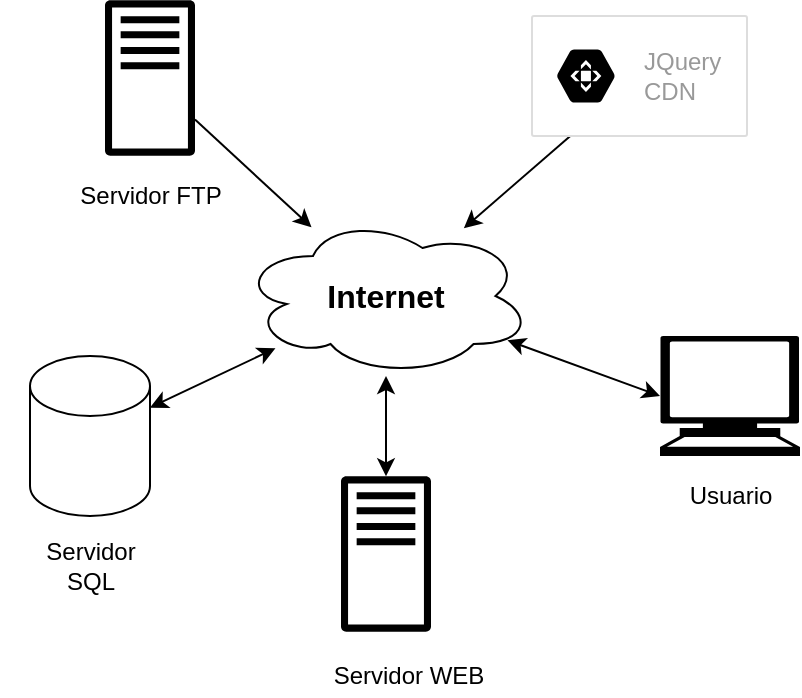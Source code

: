 <mxfile version="15.4.0" type="device"><diagram id="DvA5ZJ9h6oHZtFVFKKIs" name="Página-1"><mxGraphModel dx="1038" dy="599" grid="1" gridSize="10" guides="1" tooltips="1" connect="1" arrows="1" fold="1" page="1" pageScale="1" pageWidth="827" pageHeight="1169" math="0" shadow="0"><root><mxCell id="0"/><mxCell id="1" parent="0"/><mxCell id="2JKoHBBG7TgTAnXIF01I-17" style="rounded=0;orthogonalLoop=1;jettySize=auto;html=1;" edge="1" parent="1" source="2JKoHBBG7TgTAnXIF01I-4" target="2JKoHBBG7TgTAnXIF01I-1"><mxGeometry relative="1" as="geometry"/></mxCell><mxCell id="2JKoHBBG7TgTAnXIF01I-23" style="edgeStyle=none;rounded=0;orthogonalLoop=1;jettySize=auto;html=1;startArrow=classic;startFill=1;" edge="1" parent="1" source="2JKoHBBG7TgTAnXIF01I-1" target="2JKoHBBG7TgTAnXIF01I-5"><mxGeometry relative="1" as="geometry"><mxPoint x="399.3" y="296" as="sourcePoint"/></mxGeometry></mxCell><mxCell id="2JKoHBBG7TgTAnXIF01I-1" value="&lt;font style=&quot;font-size: 16px&quot;&gt;&lt;b&gt;Internet&lt;/b&gt;&lt;/font&gt;" style="ellipse;shape=cloud;whiteSpace=wrap;html=1;align=center;" vertex="1" parent="1"><mxGeometry x="330" y="220" width="146" height="80" as="geometry"/></mxCell><mxCell id="2JKoHBBG7TgTAnXIF01I-20" style="edgeStyle=none;rounded=0;orthogonalLoop=1;jettySize=auto;html=1;" edge="1" parent="1" source="2JKoHBBG7TgTAnXIF01I-7" target="2JKoHBBG7TgTAnXIF01I-1"><mxGeometry relative="1" as="geometry"/></mxCell><mxCell id="2JKoHBBG7TgTAnXIF01I-7" value="" style="strokeColor=#dddddd;shadow=0;strokeWidth=1;rounded=1;absoluteArcSize=1;arcSize=2;" vertex="1" parent="1"><mxGeometry x="476" y="120" width="107.5" height="60" as="geometry"/></mxCell><mxCell id="2JKoHBBG7TgTAnXIF01I-8" value="JQuery&lt;br&gt;CDN" style="sketch=0;dashed=0;connectable=0;html=1;fillColor=#000000;strokeColor=none;shape=mxgraph.gcp2.hexIcon;prIcon=cloud_cdn;part=1;labelPosition=right;verticalLabelPosition=middle;align=left;verticalAlign=middle;spacingLeft=5;fontColor=#999999;fontSize=12;" vertex="1" parent="2JKoHBBG7TgTAnXIF01I-7"><mxGeometry y="0.5" width="44" height="39" relative="1" as="geometry"><mxPoint x="5" y="-19.5" as="offset"/></mxGeometry></mxCell><mxCell id="2JKoHBBG7TgTAnXIF01I-12" value="" style="group" vertex="1" connectable="0" parent="1"><mxGeometry x="240" y="112" width="90" height="108" as="geometry"/></mxCell><mxCell id="2JKoHBBG7TgTAnXIF01I-4" value="" style="sketch=0;outlineConnect=0;fontColor=#232F3E;gradientColor=none;fillColor=#000000;strokeColor=none;dashed=0;verticalLabelPosition=bottom;verticalAlign=top;align=center;html=1;fontSize=12;fontStyle=0;aspect=fixed;pointerEvents=1;shape=mxgraph.aws4.traditional_server;" vertex="1" parent="2JKoHBBG7TgTAnXIF01I-12"><mxGeometry x="22.5" width="45" height="78" as="geometry"/></mxCell><mxCell id="2JKoHBBG7TgTAnXIF01I-6" value="Servidor FTP" style="text;html=1;align=center;verticalAlign=middle;resizable=0;points=[];autosize=1;strokeColor=none;fillColor=none;" vertex="1" parent="2JKoHBBG7TgTAnXIF01I-12"><mxGeometry y="88" width="90" height="20" as="geometry"/></mxCell><mxCell id="2JKoHBBG7TgTAnXIF01I-14" value="" style="group" vertex="1" connectable="0" parent="1"><mxGeometry x="369" y="350" width="90" height="110" as="geometry"/></mxCell><mxCell id="2JKoHBBG7TgTAnXIF01I-5" value="" style="sketch=0;outlineConnect=0;fontColor=#232F3E;gradientColor=none;fillColor=#000000;strokeColor=none;dashed=0;verticalLabelPosition=bottom;verticalAlign=top;align=center;html=1;fontSize=12;fontStyle=0;aspect=fixed;pointerEvents=1;shape=mxgraph.aws4.traditional_server;" vertex="1" parent="2JKoHBBG7TgTAnXIF01I-14"><mxGeometry x="11.5" width="45" height="78" as="geometry"/></mxCell><mxCell id="2JKoHBBG7TgTAnXIF01I-9" value="Servidor WEB" style="text;html=1;align=center;verticalAlign=middle;resizable=0;points=[];autosize=1;strokeColor=none;fillColor=none;" vertex="1" parent="2JKoHBBG7TgTAnXIF01I-14"><mxGeometry y="90" width="90" height="20" as="geometry"/></mxCell><mxCell id="2JKoHBBG7TgTAnXIF01I-15" value="" style="group" vertex="1" connectable="0" parent="1"><mxGeometry x="210" y="290" width="90" height="130" as="geometry"/></mxCell><mxCell id="2JKoHBBG7TgTAnXIF01I-2" value="" style="shape=cylinder3;whiteSpace=wrap;html=1;boundedLbl=1;backgroundOutline=1;size=15;" vertex="1" parent="2JKoHBBG7TgTAnXIF01I-15"><mxGeometry x="15" width="60" height="80" as="geometry"/></mxCell><mxCell id="2JKoHBBG7TgTAnXIF01I-10" value="Servidor&lt;br&gt;SQL" style="text;html=1;align=center;verticalAlign=middle;resizable=0;points=[];autosize=1;strokeColor=none;fillColor=none;" vertex="1" parent="2JKoHBBG7TgTAnXIF01I-15"><mxGeometry x="15" y="90" width="60" height="30" as="geometry"/></mxCell><mxCell id="2JKoHBBG7TgTAnXIF01I-18" value="" style="group" vertex="1" connectable="0" parent="1"><mxGeometry x="540" y="280" width="70" height="90" as="geometry"/></mxCell><mxCell id="2JKoHBBG7TgTAnXIF01I-3" value="" style="shape=mxgraph.signs.tech.computer;html=1;pointerEvents=1;fillColor=#000000;strokeColor=none;verticalLabelPosition=bottom;verticalAlign=top;align=center;" vertex="1" parent="2JKoHBBG7TgTAnXIF01I-18"><mxGeometry width="70" height="60" as="geometry"/></mxCell><mxCell id="2JKoHBBG7TgTAnXIF01I-11" value="Usuario" style="text;html=1;align=center;verticalAlign=middle;resizable=0;points=[];autosize=1;strokeColor=none;fillColor=none;" vertex="1" parent="2JKoHBBG7TgTAnXIF01I-18"><mxGeometry x="5" y="70" width="60" height="20" as="geometry"/></mxCell><mxCell id="2JKoHBBG7TgTAnXIF01I-19" style="edgeStyle=none;rounded=0;orthogonalLoop=1;jettySize=auto;html=1;startArrow=classic;startFill=1;" edge="1" parent="1" source="2JKoHBBG7TgTAnXIF01I-2" target="2JKoHBBG7TgTAnXIF01I-1"><mxGeometry relative="1" as="geometry"/></mxCell><mxCell id="2JKoHBBG7TgTAnXIF01I-21" style="edgeStyle=none;rounded=0;orthogonalLoop=1;jettySize=auto;html=1;strokeColor=none;startArrow=classic;startFill=1;" edge="1" parent="1" source="2JKoHBBG7TgTAnXIF01I-3" target="2JKoHBBG7TgTAnXIF01I-1"><mxGeometry relative="1" as="geometry"/></mxCell><mxCell id="2JKoHBBG7TgTAnXIF01I-22" style="edgeStyle=none;rounded=0;orthogonalLoop=1;jettySize=auto;html=1;exitX=0;exitY=0.5;exitDx=0;exitDy=0;exitPerimeter=0;startArrow=classic;startFill=1;" edge="1" parent="1" source="2JKoHBBG7TgTAnXIF01I-3" target="2JKoHBBG7TgTAnXIF01I-1"><mxGeometry relative="1" as="geometry"/></mxCell></root></mxGraphModel></diagram></mxfile>
